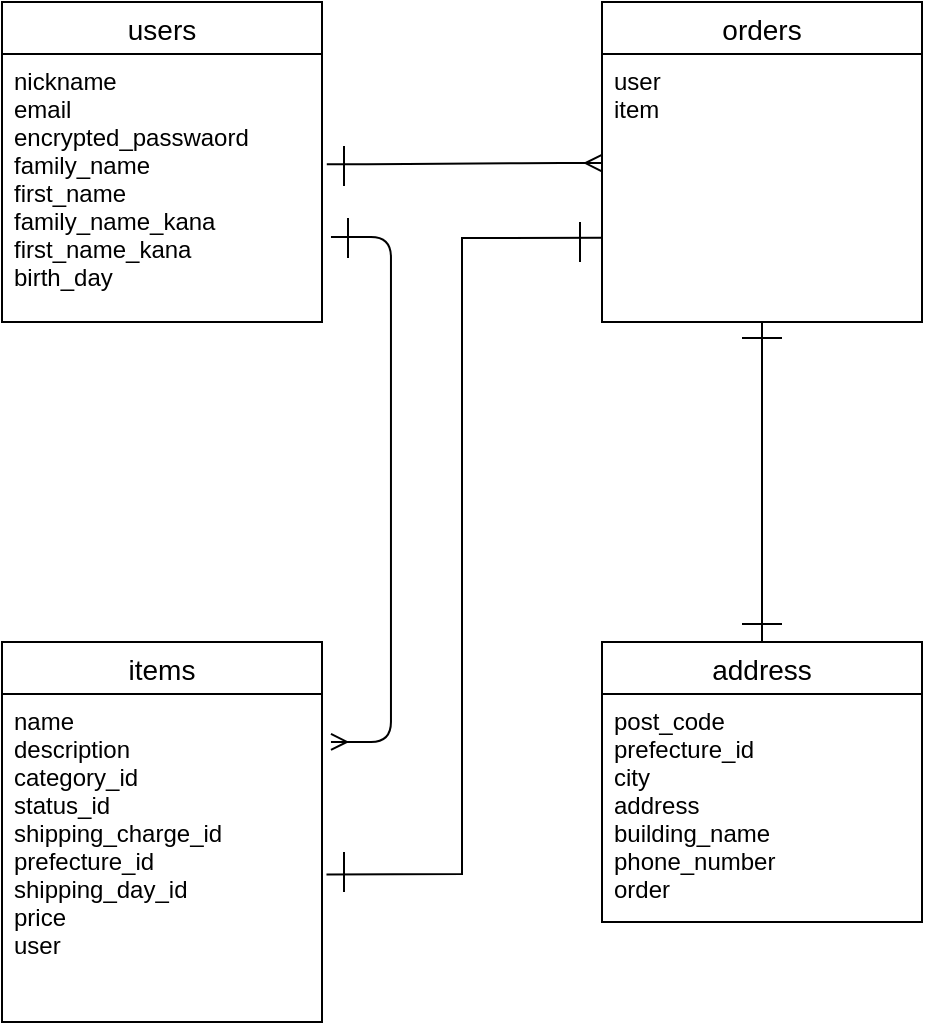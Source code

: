 <mxfile>
    <diagram id="FW5h5rtYfwasGdOfzP4t" name="ページ1">
        <mxGraphModel dx="538" dy="730" grid="1" gridSize="10" guides="1" tooltips="1" connect="0" arrows="1" fold="1" page="1" pageScale="1" pageWidth="827" pageHeight="1169" math="0" shadow="0">
            <root>
                <mxCell id="0"/>
                <mxCell id="1" parent="0"/>
                <mxCell id="28" value="users" style="swimlane;fontStyle=0;childLayout=stackLayout;horizontal=1;startSize=26;horizontalStack=0;resizeParent=1;resizeParentMax=0;resizeLast=0;collapsible=1;marginBottom=0;align=center;fontSize=14;" parent="1" vertex="1">
                    <mxGeometry x="10" y="40" width="160" height="160" as="geometry"/>
                </mxCell>
                <mxCell id="29" value="nickname&#10;email&#10;encrypted_passwaord&#10;family_name&#10;first_name&#10;family_name_kana&#10;first_name_kana&#10;birth_day" style="text;strokeColor=none;fillColor=none;spacingLeft=4;spacingRight=4;overflow=hidden;rotatable=0;points=[[0,0.5],[1,0.5]];portConstraint=eastwest;fontSize=12;" parent="28" vertex="1">
                    <mxGeometry y="26" width="160" height="134" as="geometry"/>
                </mxCell>
                <mxCell id="32" value="orders" style="swimlane;fontStyle=0;childLayout=stackLayout;horizontal=1;startSize=26;horizontalStack=0;resizeParent=1;resizeParentMax=0;resizeLast=0;collapsible=1;marginBottom=0;align=center;fontSize=14;" parent="1" vertex="1">
                    <mxGeometry x="310" y="40" width="160" height="160" as="geometry"/>
                </mxCell>
                <mxCell id="33" value="user&#10;item" style="text;strokeColor=none;fillColor=none;spacingLeft=4;spacingRight=4;overflow=hidden;rotatable=0;points=[[0,0.5],[1,0.5]];portConstraint=eastwest;fontSize=12;" parent="32" vertex="1">
                    <mxGeometry y="26" width="160" height="134" as="geometry"/>
                </mxCell>
                <mxCell id="36" value="items" style="swimlane;fontStyle=0;childLayout=stackLayout;horizontal=1;startSize=26;horizontalStack=0;resizeParent=1;resizeParentMax=0;resizeLast=0;collapsible=1;marginBottom=0;align=center;fontSize=14;" parent="1" vertex="1">
                    <mxGeometry x="10" y="360" width="160" height="190" as="geometry"/>
                </mxCell>
                <mxCell id="37" value="name&#10;description&#10;category_id&#10;status_id&#10;shipping_charge_id&#10;prefecture_id&#10;shipping_day_id&#10;price&#10;user" style="text;strokeColor=none;fillColor=none;spacingLeft=4;spacingRight=4;overflow=hidden;rotatable=0;points=[[0,0.5],[1,0.5]];portConstraint=eastwest;fontSize=12;" parent="36" vertex="1">
                    <mxGeometry y="26" width="160" height="164" as="geometry"/>
                </mxCell>
                <mxCell id="77" value="address" style="swimlane;fontStyle=0;childLayout=stackLayout;horizontal=1;startSize=26;horizontalStack=0;resizeParent=1;resizeParentMax=0;resizeLast=0;collapsible=1;marginBottom=0;align=center;fontSize=14;" parent="1" vertex="1">
                    <mxGeometry x="310" y="360" width="160" height="140" as="geometry"/>
                </mxCell>
                <mxCell id="78" value="post_code&#10;prefecture_id&#10;city&#10;address&#10;building_name&#10;phone_number&#10;order" style="text;strokeColor=none;fillColor=none;spacingLeft=4;spacingRight=4;overflow=hidden;rotatable=0;points=[[0,0.5],[1,0.5]];portConstraint=eastwest;fontSize=12;" parent="77" vertex="1">
                    <mxGeometry y="26" width="160" height="114" as="geometry"/>
                </mxCell>
                <mxCell id="107" value="" style="endArrow=none;html=1;rounded=0;fontColor=none;" parent="1" source="33" target="77" edge="1">
                    <mxGeometry relative="1" as="geometry">
                        <mxPoint x="360" y="380" as="sourcePoint"/>
                        <mxPoint x="520" y="380" as="targetPoint"/>
                    </mxGeometry>
                </mxCell>
                <mxCell id="108" value="" style="line;strokeWidth=1;rotatable=0;dashed=0;labelPosition=right;align=left;verticalAlign=middle;spacingTop=0;spacingLeft=6;points=[];portConstraint=eastwest;fontColor=none;direction=south;" parent="1" vertex="1">
                    <mxGeometry x="178" y="148" width="10" height="20" as="geometry"/>
                </mxCell>
                <mxCell id="110" value="" style="line;strokeWidth=1;rotatable=0;dashed=0;labelPosition=right;align=left;verticalAlign=middle;spacingTop=0;spacingLeft=6;points=[];portConstraint=eastwest;fontColor=none;direction=south;" parent="1" vertex="1">
                    <mxGeometry x="294" y="150" width="10" height="20" as="geometry"/>
                </mxCell>
                <mxCell id="111" value="" style="line;strokeWidth=1;rotatable=0;dashed=0;labelPosition=right;align=left;verticalAlign=middle;spacingTop=0;spacingLeft=6;points=[];portConstraint=eastwest;fontColor=none;direction=south;" parent="1" vertex="1">
                    <mxGeometry x="176" y="112" width="10" height="20" as="geometry"/>
                </mxCell>
                <mxCell id="112" value="" style="line;strokeWidth=1;rotatable=0;dashed=0;labelPosition=right;align=left;verticalAlign=middle;spacingTop=0;spacingLeft=6;points=[];portConstraint=eastwest;fontColor=none;direction=west;" parent="1" vertex="1">
                    <mxGeometry x="380" y="203" width="20" height="10" as="geometry"/>
                </mxCell>
                <mxCell id="113" value="" style="line;strokeWidth=1;rotatable=0;dashed=0;labelPosition=right;align=left;verticalAlign=middle;spacingTop=0;spacingLeft=6;points=[];portConstraint=eastwest;fontColor=none;direction=west;" parent="1" vertex="1">
                    <mxGeometry x="380" y="346" width="20" height="10" as="geometry"/>
                </mxCell>
                <mxCell id="117" value="" style="edgeStyle=entityRelationEdgeStyle;fontSize=12;html=1;endArrow=ERmany;fontColor=none;entryX=1.028;entryY=0.146;entryDx=0;entryDy=0;entryPerimeter=0;exitX=1.028;exitY=0.683;exitDx=0;exitDy=0;exitPerimeter=0;" parent="1" source="29" target="37" edge="1">
                    <mxGeometry width="100" height="100" relative="1" as="geometry">
                        <mxPoint x="460" y="330" as="sourcePoint"/>
                        <mxPoint x="360" y="430" as="targetPoint"/>
                    </mxGeometry>
                </mxCell>
                <mxCell id="105" value="" style="edgeStyle=entityRelationEdgeStyle;fontSize=12;html=1;endArrow=ERmany;fontColor=none;entryX=-0.002;entryY=0.407;entryDx=0;entryDy=0;entryPerimeter=0;exitX=1.015;exitY=0.411;exitDx=0;exitDy=0;exitPerimeter=0;" parent="1" source="29" target="33" edge="1">
                    <mxGeometry width="100" height="100" relative="1" as="geometry">
                        <mxPoint x="390" y="430" as="sourcePoint"/>
                        <mxPoint x="280" y="121" as="targetPoint"/>
                    </mxGeometry>
                </mxCell>
                <mxCell id="118" value="" style="endArrow=none;html=1;rounded=0;fontColor=none;entryX=0.003;entryY=0.686;entryDx=0;entryDy=0;entryPerimeter=0;exitX=1.014;exitY=0.55;exitDx=0;exitDy=0;exitPerimeter=0;" parent="1" source="37" target="33" edge="1">
                    <mxGeometry relative="1" as="geometry">
                        <mxPoint x="180" y="300" as="sourcePoint"/>
                        <mxPoint x="330" y="310" as="targetPoint"/>
                        <Array as="points">
                            <mxPoint x="240" y="476"/>
                            <mxPoint x="240" y="158"/>
                        </Array>
                    </mxGeometry>
                </mxCell>
                <mxCell id="120" value="" style="line;strokeWidth=1;rotatable=0;dashed=0;labelPosition=right;align=left;verticalAlign=middle;spacingTop=0;spacingLeft=6;points=[];portConstraint=eastwest;fontColor=none;direction=south;" parent="1" vertex="1">
                    <mxGeometry x="176" y="465" width="10" height="20" as="geometry"/>
                </mxCell>
            </root>
        </mxGraphModel>
    </diagram>
</mxfile>